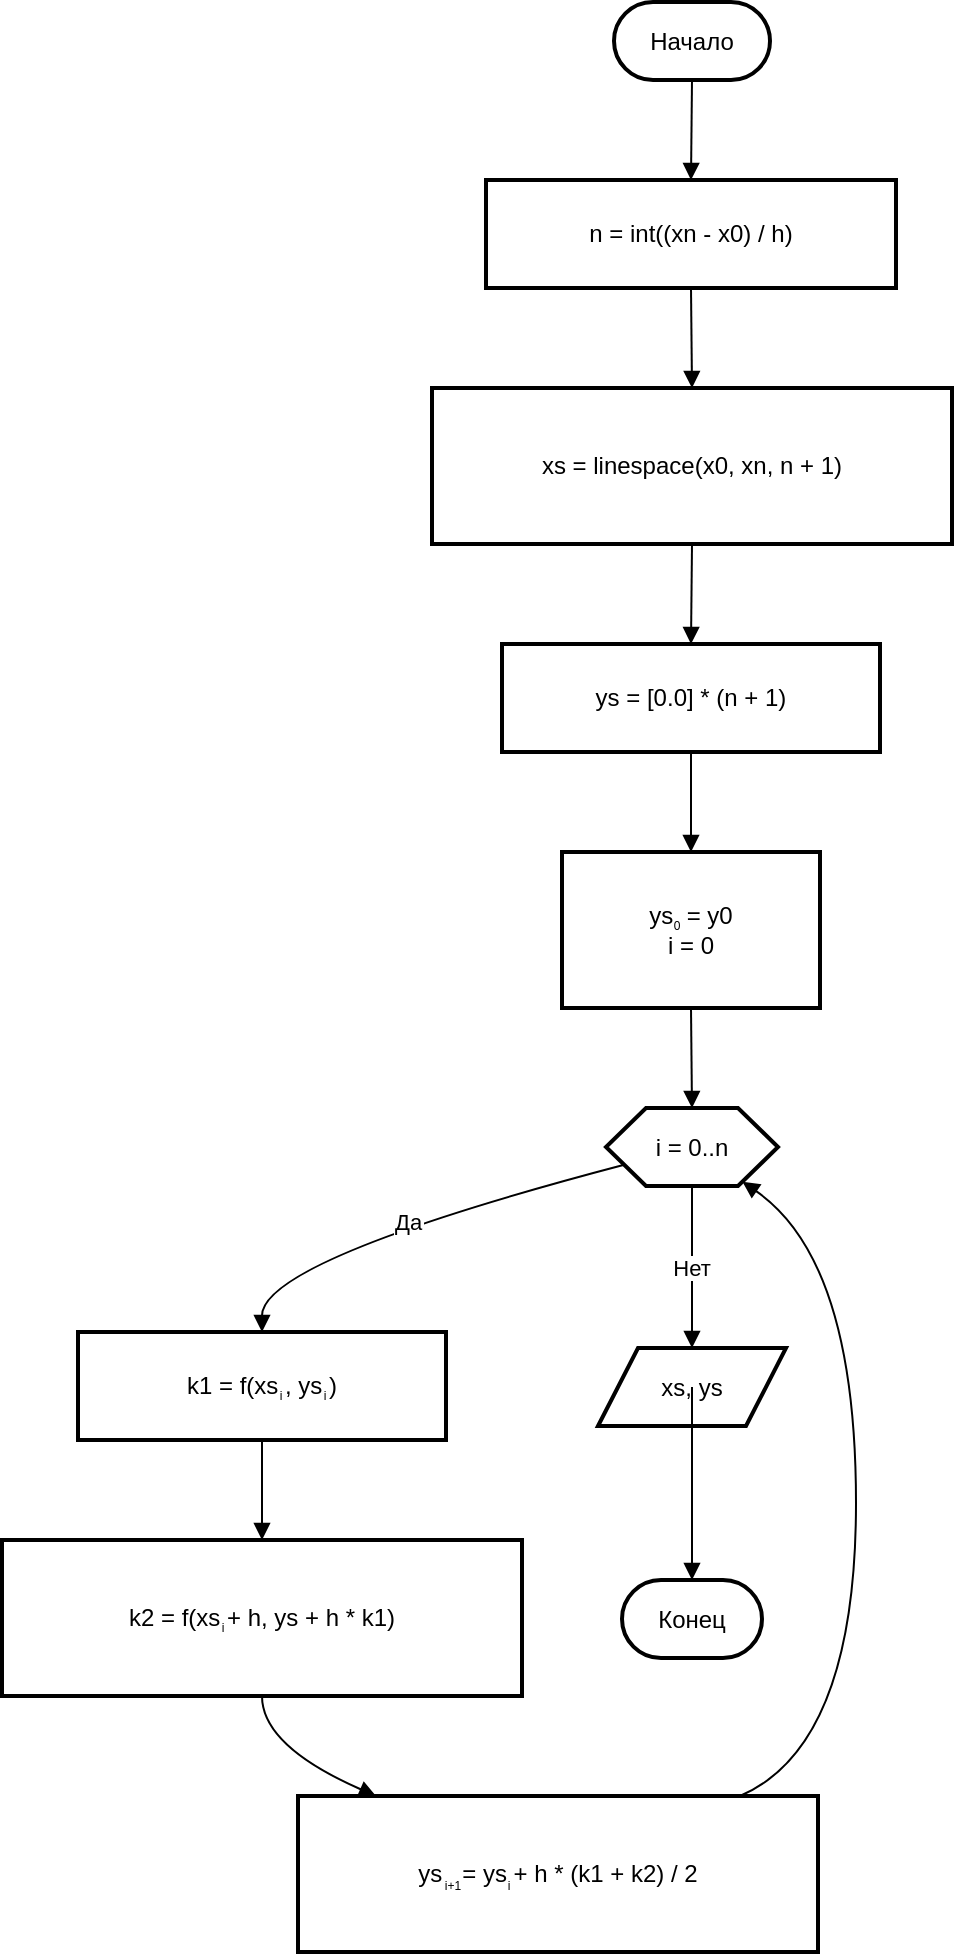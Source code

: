<mxfile version="27.0.6">
  <diagram name="Страница — 1" id="vvYwB-wQn6KMuV3kbXWN">
    <mxGraphModel dx="1425" dy="765" grid="1" gridSize="10" guides="1" tooltips="1" connect="1" arrows="1" fold="1" page="1" pageScale="1" pageWidth="1920" pageHeight="3000" math="0" shadow="0">
      <root>
        <mxCell id="0" />
        <mxCell id="1" parent="0" />
        <mxCell id="xDN-VP0Rzdzxa3bw4vOh-141" value="Начало" style="rounded=1;whiteSpace=wrap;arcSize=50;strokeWidth=2;" vertex="1" parent="1">
          <mxGeometry x="976" y="90" width="78" height="39" as="geometry" />
        </mxCell>
        <mxCell id="xDN-VP0Rzdzxa3bw4vOh-142" value="n = int((xn - x0) / h)" style="whiteSpace=wrap;strokeWidth=2;" vertex="1" parent="1">
          <mxGeometry x="912" y="179" width="205" height="54" as="geometry" />
        </mxCell>
        <mxCell id="xDN-VP0Rzdzxa3bw4vOh-143" value="xs = linespace(x0, xn, n + 1)" style="whiteSpace=wrap;strokeWidth=2;" vertex="1" parent="1">
          <mxGeometry x="885" y="283" width="260" height="78" as="geometry" />
        </mxCell>
        <mxCell id="xDN-VP0Rzdzxa3bw4vOh-144" value="ys = [0.0] * (n + 1)" style="whiteSpace=wrap;strokeWidth=2;" vertex="1" parent="1">
          <mxGeometry x="920" y="411" width="189" height="54" as="geometry" />
        </mxCell>
        <mxCell id="xDN-VP0Rzdzxa3bw4vOh-145" value="ys  = y0&#xa;i = 0" style="whiteSpace=wrap;strokeWidth=2;" vertex="1" parent="1">
          <mxGeometry x="950" y="515" width="129" height="78" as="geometry" />
        </mxCell>
        <mxCell id="xDN-VP0Rzdzxa3bw4vOh-146" value="i = 0..n" style="shape=hexagon;perimeter=hexagonPerimeter2;fixedSize=1;strokeWidth=2;whiteSpace=wrap;" vertex="1" parent="1">
          <mxGeometry x="972" y="643" width="86" height="39" as="geometry" />
        </mxCell>
        <mxCell id="xDN-VP0Rzdzxa3bw4vOh-147" value="k1 = f(xs , ys )" style="whiteSpace=wrap;strokeWidth=2;" vertex="1" parent="1">
          <mxGeometry x="708" y="755" width="184" height="54" as="geometry" />
        </mxCell>
        <mxCell id="xDN-VP0Rzdzxa3bw4vOh-148" value="k2 = f(xs + h, ys + h * k1)" style="whiteSpace=wrap;strokeWidth=2;" vertex="1" parent="1">
          <mxGeometry x="670" y="859" width="260" height="78" as="geometry" />
        </mxCell>
        <mxCell id="xDN-VP0Rzdzxa3bw4vOh-149" value="ys   = ys + h * (k1 + k2) / 2" style="whiteSpace=wrap;strokeWidth=2;" vertex="1" parent="1">
          <mxGeometry x="818" y="987" width="260" height="78" as="geometry" />
        </mxCell>
        <mxCell id="xDN-VP0Rzdzxa3bw4vOh-150" value="xs, ys" style="shape=parallelogram;perimeter=parallelogramPerimeter;fixedSize=1;strokeWidth=2;whiteSpace=wrap;" vertex="1" parent="1">
          <mxGeometry x="968" y="763" width="94" height="39" as="geometry" />
        </mxCell>
        <mxCell id="xDN-VP0Rzdzxa3bw4vOh-151" value="Конец" style="rounded=1;whiteSpace=wrap;arcSize=50;strokeWidth=2;" vertex="1" parent="1">
          <mxGeometry x="980" y="879" width="70" height="39" as="geometry" />
        </mxCell>
        <mxCell id="xDN-VP0Rzdzxa3bw4vOh-152" value="" style="curved=1;startArrow=none;endArrow=block;exitX=0.5;exitY=1;entryX=0.5;entryY=0;rounded=0;" edge="1" parent="1" source="xDN-VP0Rzdzxa3bw4vOh-141" target="xDN-VP0Rzdzxa3bw4vOh-142">
          <mxGeometry relative="1" as="geometry">
            <Array as="points" />
          </mxGeometry>
        </mxCell>
        <mxCell id="xDN-VP0Rzdzxa3bw4vOh-153" value="" style="curved=1;startArrow=none;endArrow=block;exitX=0.5;exitY=1;entryX=0.5;entryY=0;rounded=0;" edge="1" parent="1" source="xDN-VP0Rzdzxa3bw4vOh-142" target="xDN-VP0Rzdzxa3bw4vOh-143">
          <mxGeometry relative="1" as="geometry">
            <Array as="points" />
          </mxGeometry>
        </mxCell>
        <mxCell id="xDN-VP0Rzdzxa3bw4vOh-154" value="" style="curved=1;startArrow=none;endArrow=block;exitX=0.5;exitY=1;entryX=0.5;entryY=0;rounded=0;" edge="1" parent="1" source="xDN-VP0Rzdzxa3bw4vOh-143" target="xDN-VP0Rzdzxa3bw4vOh-144">
          <mxGeometry relative="1" as="geometry">
            <Array as="points" />
          </mxGeometry>
        </mxCell>
        <mxCell id="xDN-VP0Rzdzxa3bw4vOh-155" value="" style="curved=1;startArrow=none;endArrow=block;exitX=0.5;exitY=1;entryX=0.5;entryY=0;rounded=0;" edge="1" parent="1" source="xDN-VP0Rzdzxa3bw4vOh-144" target="xDN-VP0Rzdzxa3bw4vOh-145">
          <mxGeometry relative="1" as="geometry">
            <Array as="points" />
          </mxGeometry>
        </mxCell>
        <mxCell id="xDN-VP0Rzdzxa3bw4vOh-156" value="" style="curved=1;startArrow=none;endArrow=block;exitX=0.5;exitY=1;entryX=0.5;entryY=0;rounded=0;" edge="1" parent="1" source="xDN-VP0Rzdzxa3bw4vOh-145" target="xDN-VP0Rzdzxa3bw4vOh-146">
          <mxGeometry relative="1" as="geometry">
            <Array as="points" />
          </mxGeometry>
        </mxCell>
        <mxCell id="xDN-VP0Rzdzxa3bw4vOh-157" value="Да" style="curved=1;startArrow=none;endArrow=block;exitX=0;exitY=0.79;entryX=0.5;entryY=0;rounded=0;" edge="1" parent="1" source="xDN-VP0Rzdzxa3bw4vOh-146" target="xDN-VP0Rzdzxa3bw4vOh-147">
          <mxGeometry relative="1" as="geometry">
            <Array as="points">
              <mxPoint x="800" y="719" />
            </Array>
          </mxGeometry>
        </mxCell>
        <mxCell id="xDN-VP0Rzdzxa3bw4vOh-158" value="" style="curved=1;startArrow=none;endArrow=block;exitX=0.5;exitY=1;entryX=0.5;entryY=0;rounded=0;" edge="1" parent="1" source="xDN-VP0Rzdzxa3bw4vOh-147" target="xDN-VP0Rzdzxa3bw4vOh-148">
          <mxGeometry relative="1" as="geometry">
            <Array as="points" />
          </mxGeometry>
        </mxCell>
        <mxCell id="xDN-VP0Rzdzxa3bw4vOh-159" value="" style="curved=1;startArrow=none;endArrow=block;exitX=0.5;exitY=1;entryX=0.15;entryY=0;rounded=0;" edge="1" parent="1" source="xDN-VP0Rzdzxa3bw4vOh-148" target="xDN-VP0Rzdzxa3bw4vOh-149">
          <mxGeometry relative="1" as="geometry">
            <Array as="points">
              <mxPoint x="800" y="962" />
            </Array>
          </mxGeometry>
        </mxCell>
        <mxCell id="xDN-VP0Rzdzxa3bw4vOh-160" value="" style="curved=1;startArrow=none;endArrow=block;exitX=0.85;exitY=0;entryX=0.83;entryY=1;rounded=0;" edge="1" parent="1" source="xDN-VP0Rzdzxa3bw4vOh-149" target="xDN-VP0Rzdzxa3bw4vOh-146">
          <mxGeometry relative="1" as="geometry">
            <Array as="points">
              <mxPoint x="1097" y="962" />
              <mxPoint x="1097" y="719" />
            </Array>
          </mxGeometry>
        </mxCell>
        <mxCell id="xDN-VP0Rzdzxa3bw4vOh-161" value="Нет" style="curved=1;startArrow=none;endArrow=block;exitX=0.5;exitY=1;entryX=0.5;entryY=-0.01;rounded=0;" edge="1" parent="1" source="xDN-VP0Rzdzxa3bw4vOh-146" target="xDN-VP0Rzdzxa3bw4vOh-150">
          <mxGeometry relative="1" as="geometry">
            <Array as="points" />
          </mxGeometry>
        </mxCell>
        <mxCell id="xDN-VP0Rzdzxa3bw4vOh-162" value="" style="curved=1;startArrow=none;endArrow=block;exitX=0.5;exitY=0.99;entryX=0.5;entryY=-0.01;rounded=0;" edge="1" parent="1" source="xDN-VP0Rzdzxa3bw4vOh-150" target="xDN-VP0Rzdzxa3bw4vOh-151">
          <mxGeometry relative="1" as="geometry">
            <Array as="points" />
          </mxGeometry>
        </mxCell>
        <mxCell id="xDN-VP0Rzdzxa3bw4vOh-163" value="&lt;font style=&quot;font-size: 6px;&quot;&gt;0&lt;/font&gt;" style="text;html=1;align=center;verticalAlign=middle;resizable=0;points=[];autosize=1;strokeColor=none;fillColor=none;" vertex="1" parent="1">
          <mxGeometry x="992" y="535" width="30" height="30" as="geometry" />
        </mxCell>
        <mxCell id="xDN-VP0Rzdzxa3bw4vOh-164" value="&lt;font style=&quot;font-size: 6px;&quot;&gt;i&lt;/font&gt;" style="text;html=1;align=center;verticalAlign=middle;resizable=0;points=[];autosize=1;strokeColor=none;fillColor=none;" vertex="1" parent="1">
          <mxGeometry x="799" y="770" width="20" height="30" as="geometry" />
        </mxCell>
        <mxCell id="xDN-VP0Rzdzxa3bw4vOh-165" value="&lt;font style=&quot;font-size: 6px;&quot;&gt;i&lt;/font&gt;" style="text;html=1;align=center;verticalAlign=middle;resizable=0;points=[];autosize=1;strokeColor=none;fillColor=none;" vertex="1" parent="1">
          <mxGeometry x="821" y="770" width="20" height="30" as="geometry" />
        </mxCell>
        <mxCell id="xDN-VP0Rzdzxa3bw4vOh-166" value="&lt;font style=&quot;font-size: 6px;&quot;&gt;i&lt;/font&gt;" style="text;html=1;align=center;verticalAlign=middle;resizable=0;points=[];autosize=1;strokeColor=none;fillColor=none;" vertex="1" parent="1">
          <mxGeometry x="770" y="886" width="20" height="30" as="geometry" />
        </mxCell>
        <mxCell id="xDN-VP0Rzdzxa3bw4vOh-167" value="&lt;font style=&quot;font-size: 6px;&quot;&gt;i+1&lt;/font&gt;" style="text;html=1;align=center;verticalAlign=middle;resizable=0;points=[];autosize=1;strokeColor=none;fillColor=none;" vertex="1" parent="1">
          <mxGeometry x="880" y="1015" width="30" height="30" as="geometry" />
        </mxCell>
        <mxCell id="xDN-VP0Rzdzxa3bw4vOh-168" value="&lt;font style=&quot;font-size: 6px;&quot;&gt;i&lt;/font&gt;" style="text;html=1;align=center;verticalAlign=middle;resizable=0;points=[];autosize=1;strokeColor=none;fillColor=none;" vertex="1" parent="1">
          <mxGeometry x="913" y="1015" width="20" height="30" as="geometry" />
        </mxCell>
      </root>
    </mxGraphModel>
  </diagram>
</mxfile>
